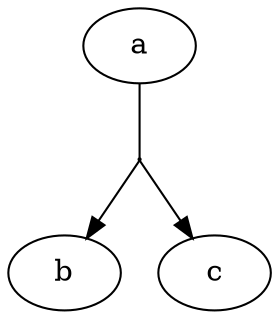 digraph G {
yourvirtualnode [shape=circle,width=.01,height=.01,label=""]
a -> yourvirtualnode [arrowhead=none]
yourvirtualnode -> {b;c}

}
